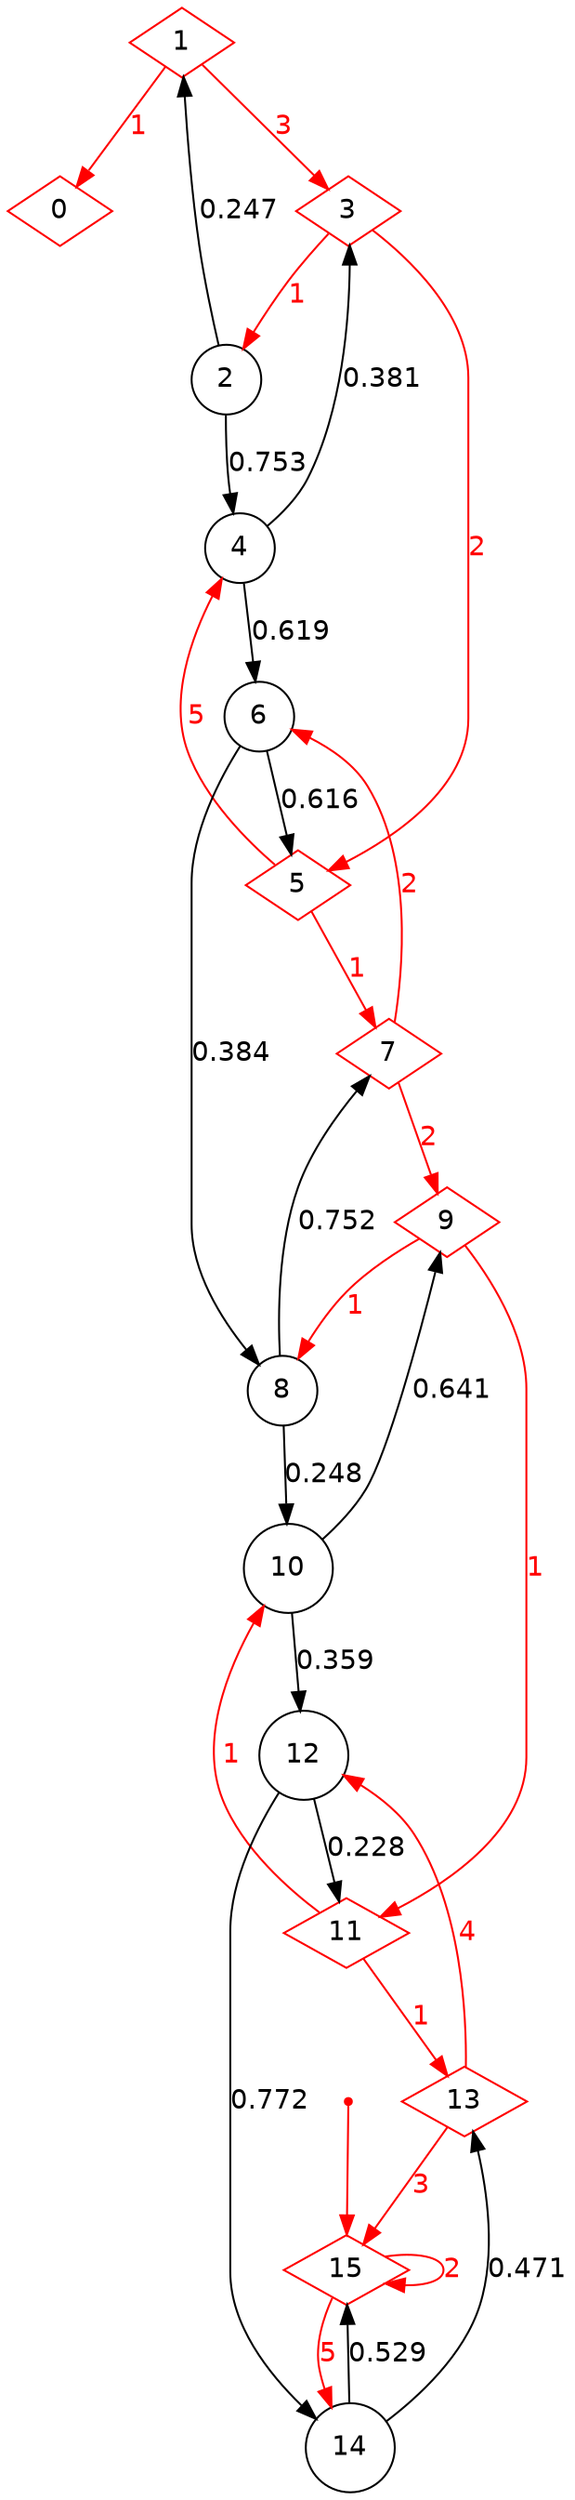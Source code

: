 digraph EMDP {
node [label="",fontname="Helvetica",shape="circle"];
0 [label="0",color="red",shape="diamond"];
1 [label="1",color="red",shape="diamond"];
1 -> 0 [label="1",color="red",fontcolor="red",fontname="Helvetica"];
1 -> 3 [label="3",color="red",fontcolor="red",fontname="Helvetica"];
2 [label="2",color="black"];
2 -> 1 [label="0.247",color="black",fontcolor="black",fontname="Helvetica"];
2 -> 4 [label="0.753",color="black",fontcolor="black",fontname="Helvetica"];
3 [label="3",color="red",shape="diamond"];
3 -> 2 [label="1",color="red",fontcolor="red",fontname="Helvetica"];
3 -> 5 [label="2",color="red",fontcolor="red",fontname="Helvetica"];
4 [label="4",color="black"];
4 -> 3 [label="0.381",color="black",fontcolor="black",fontname="Helvetica"];
4 -> 6 [label="0.619",color="black",fontcolor="black",fontname="Helvetica"];
5 [label="5",color="red",shape="diamond"];
5 -> 4 [label="5",color="red",fontcolor="red",fontname="Helvetica"];
5 -> 7 [label="1",color="red",fontcolor="red",fontname="Helvetica"];
6 [label="6",color="black"];
6 -> 5 [label="0.616",color="black",fontcolor="black",fontname="Helvetica"];
6 -> 8 [label="0.384",color="black",fontcolor="black",fontname="Helvetica"];
7 [label="7",color="red",shape="diamond"];
7 -> 6 [label="2",color="red",fontcolor="red",fontname="Helvetica"];
7 -> 9 [label="2",color="red",fontcolor="red",fontname="Helvetica"];
8 [label="8",color="black"];
8 -> 7 [label="0.752",color="black",fontcolor="black",fontname="Helvetica"];
8 -> 10 [label="0.248",color="black",fontcolor="black",fontname="Helvetica"];
9 [label="9",color="red",shape="diamond"];
9 -> 8 [label="1",color="red",fontcolor="red",fontname="Helvetica"];
9 -> 11 [label="1",color="red",fontcolor="red",fontname="Helvetica"];
10 [label="10",color="black"];
10 -> 9 [label="0.641",color="black",fontcolor="black",fontname="Helvetica"];
10 -> 12 [label="0.359",color="black",fontcolor="black",fontname="Helvetica"];
11 [label="11",color="red",shape="diamond"];
11 -> 10 [label="1",color="red",fontcolor="red",fontname="Helvetica"];
11 -> 13 [label="1",color="red",fontcolor="red",fontname="Helvetica"];
12 [label="12",color="black"];
12 -> 11 [label="0.228",color="black",fontcolor="black",fontname="Helvetica"];
12 -> 14 [label="0.772",color="black",fontcolor="black",fontname="Helvetica"];
13 [label="13",color="red",shape="diamond"];
13 -> 12 [label="4",color="red",fontcolor="red",fontname="Helvetica"];
13 -> 15 [label="3",color="red",fontcolor="red",fontname="Helvetica"];
14 [label="14",color="black"];
14 -> 13 [label="0.471",color="black",fontcolor="black",fontname="Helvetica"];
14 -> 15 [label="0.529",color="black",fontcolor="black",fontname="Helvetica"];
15 [label="15",color="red",shape="diamond"];
"15i" [label="",color="red",shape="point"];
"15i" -> 15 [label="",color="red"];
15 -> 14 [label="5",color="red",fontcolor="red",fontname="Helvetica"];
15 -> 15 [label="2",color="red",fontcolor="red",fontname="Helvetica"];
}
